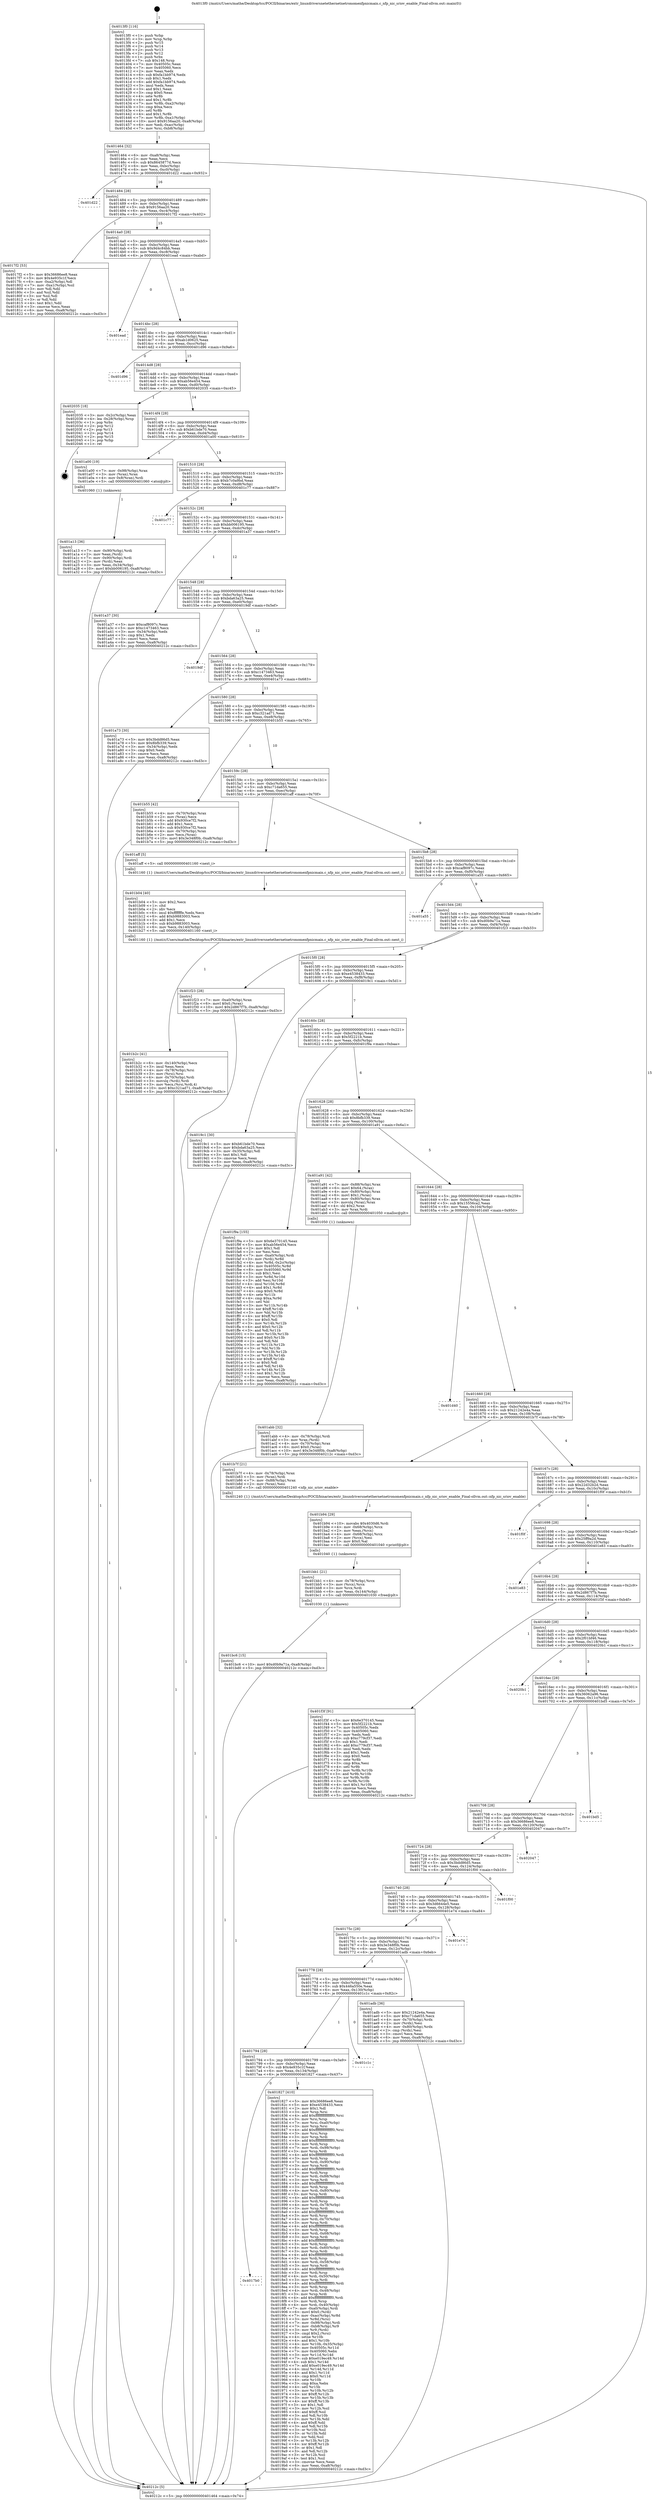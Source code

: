 digraph "0x4013f0" {
  label = "0x4013f0 (/mnt/c/Users/mathe/Desktop/tcc/POCII/binaries/extr_linuxdriversnetethernetnetronomenfpnicmain.c_nfp_nic_sriov_enable_Final-ollvm.out::main(0))"
  labelloc = "t"
  node[shape=record]

  Entry [label="",width=0.3,height=0.3,shape=circle,fillcolor=black,style=filled]
  "0x401464" [label="{
     0x401464 [32]\l
     | [instrs]\l
     &nbsp;&nbsp;0x401464 \<+6\>: mov -0xa8(%rbp),%eax\l
     &nbsp;&nbsp;0x40146a \<+2\>: mov %eax,%ecx\l
     &nbsp;&nbsp;0x40146c \<+6\>: sub $0x8645877d,%ecx\l
     &nbsp;&nbsp;0x401472 \<+6\>: mov %eax,-0xbc(%rbp)\l
     &nbsp;&nbsp;0x401478 \<+6\>: mov %ecx,-0xc0(%rbp)\l
     &nbsp;&nbsp;0x40147e \<+6\>: je 0000000000401d22 \<main+0x932\>\l
  }"]
  "0x401d22" [label="{
     0x401d22\l
  }", style=dashed]
  "0x401484" [label="{
     0x401484 [28]\l
     | [instrs]\l
     &nbsp;&nbsp;0x401484 \<+5\>: jmp 0000000000401489 \<main+0x99\>\l
     &nbsp;&nbsp;0x401489 \<+6\>: mov -0xbc(%rbp),%eax\l
     &nbsp;&nbsp;0x40148f \<+5\>: sub $0x9156aa20,%eax\l
     &nbsp;&nbsp;0x401494 \<+6\>: mov %eax,-0xc4(%rbp)\l
     &nbsp;&nbsp;0x40149a \<+6\>: je 00000000004017f2 \<main+0x402\>\l
  }"]
  Exit [label="",width=0.3,height=0.3,shape=circle,fillcolor=black,style=filled,peripheries=2]
  "0x4017f2" [label="{
     0x4017f2 [53]\l
     | [instrs]\l
     &nbsp;&nbsp;0x4017f2 \<+5\>: mov $0x36686ee8,%eax\l
     &nbsp;&nbsp;0x4017f7 \<+5\>: mov $0x4e935c1f,%ecx\l
     &nbsp;&nbsp;0x4017fc \<+6\>: mov -0xa2(%rbp),%dl\l
     &nbsp;&nbsp;0x401802 \<+7\>: mov -0xa1(%rbp),%sil\l
     &nbsp;&nbsp;0x401809 \<+3\>: mov %dl,%dil\l
     &nbsp;&nbsp;0x40180c \<+3\>: and %sil,%dil\l
     &nbsp;&nbsp;0x40180f \<+3\>: xor %sil,%dl\l
     &nbsp;&nbsp;0x401812 \<+3\>: or %dl,%dil\l
     &nbsp;&nbsp;0x401815 \<+4\>: test $0x1,%dil\l
     &nbsp;&nbsp;0x401819 \<+3\>: cmovne %ecx,%eax\l
     &nbsp;&nbsp;0x40181c \<+6\>: mov %eax,-0xa8(%rbp)\l
     &nbsp;&nbsp;0x401822 \<+5\>: jmp 000000000040212c \<main+0xd3c\>\l
  }"]
  "0x4014a0" [label="{
     0x4014a0 [28]\l
     | [instrs]\l
     &nbsp;&nbsp;0x4014a0 \<+5\>: jmp 00000000004014a5 \<main+0xb5\>\l
     &nbsp;&nbsp;0x4014a5 \<+6\>: mov -0xbc(%rbp),%eax\l
     &nbsp;&nbsp;0x4014ab \<+5\>: sub $0x9d4c84bb,%eax\l
     &nbsp;&nbsp;0x4014b0 \<+6\>: mov %eax,-0xc8(%rbp)\l
     &nbsp;&nbsp;0x4014b6 \<+6\>: je 0000000000401ead \<main+0xabd\>\l
  }"]
  "0x40212c" [label="{
     0x40212c [5]\l
     | [instrs]\l
     &nbsp;&nbsp;0x40212c \<+5\>: jmp 0000000000401464 \<main+0x74\>\l
  }"]
  "0x4013f0" [label="{
     0x4013f0 [116]\l
     | [instrs]\l
     &nbsp;&nbsp;0x4013f0 \<+1\>: push %rbp\l
     &nbsp;&nbsp;0x4013f1 \<+3\>: mov %rsp,%rbp\l
     &nbsp;&nbsp;0x4013f4 \<+2\>: push %r15\l
     &nbsp;&nbsp;0x4013f6 \<+2\>: push %r14\l
     &nbsp;&nbsp;0x4013f8 \<+2\>: push %r13\l
     &nbsp;&nbsp;0x4013fa \<+2\>: push %r12\l
     &nbsp;&nbsp;0x4013fc \<+1\>: push %rbx\l
     &nbsp;&nbsp;0x4013fd \<+7\>: sub $0x148,%rsp\l
     &nbsp;&nbsp;0x401404 \<+7\>: mov 0x40505c,%eax\l
     &nbsp;&nbsp;0x40140b \<+7\>: mov 0x405060,%ecx\l
     &nbsp;&nbsp;0x401412 \<+2\>: mov %eax,%edx\l
     &nbsp;&nbsp;0x401414 \<+6\>: sub $0xfa1bb974,%edx\l
     &nbsp;&nbsp;0x40141a \<+3\>: sub $0x1,%edx\l
     &nbsp;&nbsp;0x40141d \<+6\>: add $0xfa1bb974,%edx\l
     &nbsp;&nbsp;0x401423 \<+3\>: imul %edx,%eax\l
     &nbsp;&nbsp;0x401426 \<+3\>: and $0x1,%eax\l
     &nbsp;&nbsp;0x401429 \<+3\>: cmp $0x0,%eax\l
     &nbsp;&nbsp;0x40142c \<+4\>: sete %r8b\l
     &nbsp;&nbsp;0x401430 \<+4\>: and $0x1,%r8b\l
     &nbsp;&nbsp;0x401434 \<+7\>: mov %r8b,-0xa2(%rbp)\l
     &nbsp;&nbsp;0x40143b \<+3\>: cmp $0xa,%ecx\l
     &nbsp;&nbsp;0x40143e \<+4\>: setl %r8b\l
     &nbsp;&nbsp;0x401442 \<+4\>: and $0x1,%r8b\l
     &nbsp;&nbsp;0x401446 \<+7\>: mov %r8b,-0xa1(%rbp)\l
     &nbsp;&nbsp;0x40144d \<+10\>: movl $0x9156aa20,-0xa8(%rbp)\l
     &nbsp;&nbsp;0x401457 \<+6\>: mov %edi,-0xac(%rbp)\l
     &nbsp;&nbsp;0x40145d \<+7\>: mov %rsi,-0xb8(%rbp)\l
  }"]
  "0x401bc6" [label="{
     0x401bc6 [15]\l
     | [instrs]\l
     &nbsp;&nbsp;0x401bc6 \<+10\>: movl $0xd0b9a71a,-0xa8(%rbp)\l
     &nbsp;&nbsp;0x401bd0 \<+5\>: jmp 000000000040212c \<main+0xd3c\>\l
  }"]
  "0x401ead" [label="{
     0x401ead\l
  }", style=dashed]
  "0x4014bc" [label="{
     0x4014bc [28]\l
     | [instrs]\l
     &nbsp;&nbsp;0x4014bc \<+5\>: jmp 00000000004014c1 \<main+0xd1\>\l
     &nbsp;&nbsp;0x4014c1 \<+6\>: mov -0xbc(%rbp),%eax\l
     &nbsp;&nbsp;0x4014c7 \<+5\>: sub $0xab1d0625,%eax\l
     &nbsp;&nbsp;0x4014cc \<+6\>: mov %eax,-0xcc(%rbp)\l
     &nbsp;&nbsp;0x4014d2 \<+6\>: je 0000000000401d96 \<main+0x9a6\>\l
  }"]
  "0x401bb1" [label="{
     0x401bb1 [21]\l
     | [instrs]\l
     &nbsp;&nbsp;0x401bb1 \<+4\>: mov -0x78(%rbp),%rcx\l
     &nbsp;&nbsp;0x401bb5 \<+3\>: mov (%rcx),%rcx\l
     &nbsp;&nbsp;0x401bb8 \<+3\>: mov %rcx,%rdi\l
     &nbsp;&nbsp;0x401bbb \<+6\>: mov %eax,-0x144(%rbp)\l
     &nbsp;&nbsp;0x401bc1 \<+5\>: call 0000000000401030 \<free@plt\>\l
     | [calls]\l
     &nbsp;&nbsp;0x401030 \{1\} (unknown)\l
  }"]
  "0x401d96" [label="{
     0x401d96\l
  }", style=dashed]
  "0x4014d8" [label="{
     0x4014d8 [28]\l
     | [instrs]\l
     &nbsp;&nbsp;0x4014d8 \<+5\>: jmp 00000000004014dd \<main+0xed\>\l
     &nbsp;&nbsp;0x4014dd \<+6\>: mov -0xbc(%rbp),%eax\l
     &nbsp;&nbsp;0x4014e3 \<+5\>: sub $0xab56e454,%eax\l
     &nbsp;&nbsp;0x4014e8 \<+6\>: mov %eax,-0xd0(%rbp)\l
     &nbsp;&nbsp;0x4014ee \<+6\>: je 0000000000402035 \<main+0xc45\>\l
  }"]
  "0x401b94" [label="{
     0x401b94 [29]\l
     | [instrs]\l
     &nbsp;&nbsp;0x401b94 \<+10\>: movabs $0x4030d6,%rdi\l
     &nbsp;&nbsp;0x401b9e \<+4\>: mov -0x68(%rbp),%rcx\l
     &nbsp;&nbsp;0x401ba2 \<+2\>: mov %eax,(%rcx)\l
     &nbsp;&nbsp;0x401ba4 \<+4\>: mov -0x68(%rbp),%rcx\l
     &nbsp;&nbsp;0x401ba8 \<+2\>: mov (%rcx),%esi\l
     &nbsp;&nbsp;0x401baa \<+2\>: mov $0x0,%al\l
     &nbsp;&nbsp;0x401bac \<+5\>: call 0000000000401040 \<printf@plt\>\l
     | [calls]\l
     &nbsp;&nbsp;0x401040 \{1\} (unknown)\l
  }"]
  "0x402035" [label="{
     0x402035 [18]\l
     | [instrs]\l
     &nbsp;&nbsp;0x402035 \<+3\>: mov -0x2c(%rbp),%eax\l
     &nbsp;&nbsp;0x402038 \<+4\>: lea -0x28(%rbp),%rsp\l
     &nbsp;&nbsp;0x40203c \<+1\>: pop %rbx\l
     &nbsp;&nbsp;0x40203d \<+2\>: pop %r12\l
     &nbsp;&nbsp;0x40203f \<+2\>: pop %r13\l
     &nbsp;&nbsp;0x402041 \<+2\>: pop %r14\l
     &nbsp;&nbsp;0x402043 \<+2\>: pop %r15\l
     &nbsp;&nbsp;0x402045 \<+1\>: pop %rbp\l
     &nbsp;&nbsp;0x402046 \<+1\>: ret\l
  }"]
  "0x4014f4" [label="{
     0x4014f4 [28]\l
     | [instrs]\l
     &nbsp;&nbsp;0x4014f4 \<+5\>: jmp 00000000004014f9 \<main+0x109\>\l
     &nbsp;&nbsp;0x4014f9 \<+6\>: mov -0xbc(%rbp),%eax\l
     &nbsp;&nbsp;0x4014ff \<+5\>: sub $0xb61bde70,%eax\l
     &nbsp;&nbsp;0x401504 \<+6\>: mov %eax,-0xd4(%rbp)\l
     &nbsp;&nbsp;0x40150a \<+6\>: je 0000000000401a00 \<main+0x610\>\l
  }"]
  "0x401b2c" [label="{
     0x401b2c [41]\l
     | [instrs]\l
     &nbsp;&nbsp;0x401b2c \<+6\>: mov -0x140(%rbp),%ecx\l
     &nbsp;&nbsp;0x401b32 \<+3\>: imul %eax,%ecx\l
     &nbsp;&nbsp;0x401b35 \<+4\>: mov -0x78(%rbp),%rsi\l
     &nbsp;&nbsp;0x401b39 \<+3\>: mov (%rsi),%rsi\l
     &nbsp;&nbsp;0x401b3c \<+4\>: mov -0x70(%rbp),%rdi\l
     &nbsp;&nbsp;0x401b40 \<+3\>: movslq (%rdi),%rdi\l
     &nbsp;&nbsp;0x401b43 \<+3\>: mov %ecx,(%rsi,%rdi,4)\l
     &nbsp;&nbsp;0x401b46 \<+10\>: movl $0xc321ad71,-0xa8(%rbp)\l
     &nbsp;&nbsp;0x401b50 \<+5\>: jmp 000000000040212c \<main+0xd3c\>\l
  }"]
  "0x401a00" [label="{
     0x401a00 [19]\l
     | [instrs]\l
     &nbsp;&nbsp;0x401a00 \<+7\>: mov -0x98(%rbp),%rax\l
     &nbsp;&nbsp;0x401a07 \<+3\>: mov (%rax),%rax\l
     &nbsp;&nbsp;0x401a0a \<+4\>: mov 0x8(%rax),%rdi\l
     &nbsp;&nbsp;0x401a0e \<+5\>: call 0000000000401060 \<atoi@plt\>\l
     | [calls]\l
     &nbsp;&nbsp;0x401060 \{1\} (unknown)\l
  }"]
  "0x401510" [label="{
     0x401510 [28]\l
     | [instrs]\l
     &nbsp;&nbsp;0x401510 \<+5\>: jmp 0000000000401515 \<main+0x125\>\l
     &nbsp;&nbsp;0x401515 \<+6\>: mov -0xbc(%rbp),%eax\l
     &nbsp;&nbsp;0x40151b \<+5\>: sub $0xb7c0a9bd,%eax\l
     &nbsp;&nbsp;0x401520 \<+6\>: mov %eax,-0xd8(%rbp)\l
     &nbsp;&nbsp;0x401526 \<+6\>: je 0000000000401c77 \<main+0x887\>\l
  }"]
  "0x401b04" [label="{
     0x401b04 [40]\l
     | [instrs]\l
     &nbsp;&nbsp;0x401b04 \<+5\>: mov $0x2,%ecx\l
     &nbsp;&nbsp;0x401b09 \<+1\>: cltd\l
     &nbsp;&nbsp;0x401b0a \<+2\>: idiv %ecx\l
     &nbsp;&nbsp;0x401b0c \<+6\>: imul $0xfffffffe,%edx,%ecx\l
     &nbsp;&nbsp;0x401b12 \<+6\>: add $0xb9883003,%ecx\l
     &nbsp;&nbsp;0x401b18 \<+3\>: add $0x1,%ecx\l
     &nbsp;&nbsp;0x401b1b \<+6\>: sub $0xb9883003,%ecx\l
     &nbsp;&nbsp;0x401b21 \<+6\>: mov %ecx,-0x140(%rbp)\l
     &nbsp;&nbsp;0x401b27 \<+5\>: call 0000000000401160 \<next_i\>\l
     | [calls]\l
     &nbsp;&nbsp;0x401160 \{1\} (/mnt/c/Users/mathe/Desktop/tcc/POCII/binaries/extr_linuxdriversnetethernetnetronomenfpnicmain.c_nfp_nic_sriov_enable_Final-ollvm.out::next_i)\l
  }"]
  "0x401c77" [label="{
     0x401c77\l
  }", style=dashed]
  "0x40152c" [label="{
     0x40152c [28]\l
     | [instrs]\l
     &nbsp;&nbsp;0x40152c \<+5\>: jmp 0000000000401531 \<main+0x141\>\l
     &nbsp;&nbsp;0x401531 \<+6\>: mov -0xbc(%rbp),%eax\l
     &nbsp;&nbsp;0x401537 \<+5\>: sub $0xbb006195,%eax\l
     &nbsp;&nbsp;0x40153c \<+6\>: mov %eax,-0xdc(%rbp)\l
     &nbsp;&nbsp;0x401542 \<+6\>: je 0000000000401a37 \<main+0x647\>\l
  }"]
  "0x401abb" [label="{
     0x401abb [32]\l
     | [instrs]\l
     &nbsp;&nbsp;0x401abb \<+4\>: mov -0x78(%rbp),%rdi\l
     &nbsp;&nbsp;0x401abf \<+3\>: mov %rax,(%rdi)\l
     &nbsp;&nbsp;0x401ac2 \<+4\>: mov -0x70(%rbp),%rax\l
     &nbsp;&nbsp;0x401ac6 \<+6\>: movl $0x0,(%rax)\l
     &nbsp;&nbsp;0x401acc \<+10\>: movl $0x3e348f0b,-0xa8(%rbp)\l
     &nbsp;&nbsp;0x401ad6 \<+5\>: jmp 000000000040212c \<main+0xd3c\>\l
  }"]
  "0x401a37" [label="{
     0x401a37 [30]\l
     | [instrs]\l
     &nbsp;&nbsp;0x401a37 \<+5\>: mov $0xcaf8097c,%eax\l
     &nbsp;&nbsp;0x401a3c \<+5\>: mov $0xc1473463,%ecx\l
     &nbsp;&nbsp;0x401a41 \<+3\>: mov -0x34(%rbp),%edx\l
     &nbsp;&nbsp;0x401a44 \<+3\>: cmp $0x1,%edx\l
     &nbsp;&nbsp;0x401a47 \<+3\>: cmovl %ecx,%eax\l
     &nbsp;&nbsp;0x401a4a \<+6\>: mov %eax,-0xa8(%rbp)\l
     &nbsp;&nbsp;0x401a50 \<+5\>: jmp 000000000040212c \<main+0xd3c\>\l
  }"]
  "0x401548" [label="{
     0x401548 [28]\l
     | [instrs]\l
     &nbsp;&nbsp;0x401548 \<+5\>: jmp 000000000040154d \<main+0x15d\>\l
     &nbsp;&nbsp;0x40154d \<+6\>: mov -0xbc(%rbp),%eax\l
     &nbsp;&nbsp;0x401553 \<+5\>: sub $0xbda63a25,%eax\l
     &nbsp;&nbsp;0x401558 \<+6\>: mov %eax,-0xe0(%rbp)\l
     &nbsp;&nbsp;0x40155e \<+6\>: je 00000000004019df \<main+0x5ef\>\l
  }"]
  "0x401a13" [label="{
     0x401a13 [36]\l
     | [instrs]\l
     &nbsp;&nbsp;0x401a13 \<+7\>: mov -0x90(%rbp),%rdi\l
     &nbsp;&nbsp;0x401a1a \<+2\>: mov %eax,(%rdi)\l
     &nbsp;&nbsp;0x401a1c \<+7\>: mov -0x90(%rbp),%rdi\l
     &nbsp;&nbsp;0x401a23 \<+2\>: mov (%rdi),%eax\l
     &nbsp;&nbsp;0x401a25 \<+3\>: mov %eax,-0x34(%rbp)\l
     &nbsp;&nbsp;0x401a28 \<+10\>: movl $0xbb006195,-0xa8(%rbp)\l
     &nbsp;&nbsp;0x401a32 \<+5\>: jmp 000000000040212c \<main+0xd3c\>\l
  }"]
  "0x4019df" [label="{
     0x4019df\l
  }", style=dashed]
  "0x401564" [label="{
     0x401564 [28]\l
     | [instrs]\l
     &nbsp;&nbsp;0x401564 \<+5\>: jmp 0000000000401569 \<main+0x179\>\l
     &nbsp;&nbsp;0x401569 \<+6\>: mov -0xbc(%rbp),%eax\l
     &nbsp;&nbsp;0x40156f \<+5\>: sub $0xc1473463,%eax\l
     &nbsp;&nbsp;0x401574 \<+6\>: mov %eax,-0xe4(%rbp)\l
     &nbsp;&nbsp;0x40157a \<+6\>: je 0000000000401a73 \<main+0x683\>\l
  }"]
  "0x4017b0" [label="{
     0x4017b0\l
  }", style=dashed]
  "0x401a73" [label="{
     0x401a73 [30]\l
     | [instrs]\l
     &nbsp;&nbsp;0x401a73 \<+5\>: mov $0x3bdd86d5,%eax\l
     &nbsp;&nbsp;0x401a78 \<+5\>: mov $0x8bfb339,%ecx\l
     &nbsp;&nbsp;0x401a7d \<+3\>: mov -0x34(%rbp),%edx\l
     &nbsp;&nbsp;0x401a80 \<+3\>: cmp $0x0,%edx\l
     &nbsp;&nbsp;0x401a83 \<+3\>: cmove %ecx,%eax\l
     &nbsp;&nbsp;0x401a86 \<+6\>: mov %eax,-0xa8(%rbp)\l
     &nbsp;&nbsp;0x401a8c \<+5\>: jmp 000000000040212c \<main+0xd3c\>\l
  }"]
  "0x401580" [label="{
     0x401580 [28]\l
     | [instrs]\l
     &nbsp;&nbsp;0x401580 \<+5\>: jmp 0000000000401585 \<main+0x195\>\l
     &nbsp;&nbsp;0x401585 \<+6\>: mov -0xbc(%rbp),%eax\l
     &nbsp;&nbsp;0x40158b \<+5\>: sub $0xc321ad71,%eax\l
     &nbsp;&nbsp;0x401590 \<+6\>: mov %eax,-0xe8(%rbp)\l
     &nbsp;&nbsp;0x401596 \<+6\>: je 0000000000401b55 \<main+0x765\>\l
  }"]
  "0x401827" [label="{
     0x401827 [410]\l
     | [instrs]\l
     &nbsp;&nbsp;0x401827 \<+5\>: mov $0x36686ee8,%eax\l
     &nbsp;&nbsp;0x40182c \<+5\>: mov $0xe4538433,%ecx\l
     &nbsp;&nbsp;0x401831 \<+2\>: mov $0x1,%dl\l
     &nbsp;&nbsp;0x401833 \<+3\>: mov %rsp,%rsi\l
     &nbsp;&nbsp;0x401836 \<+4\>: add $0xfffffffffffffff0,%rsi\l
     &nbsp;&nbsp;0x40183a \<+3\>: mov %rsi,%rsp\l
     &nbsp;&nbsp;0x40183d \<+7\>: mov %rsi,-0xa0(%rbp)\l
     &nbsp;&nbsp;0x401844 \<+3\>: mov %rsp,%rsi\l
     &nbsp;&nbsp;0x401847 \<+4\>: add $0xfffffffffffffff0,%rsi\l
     &nbsp;&nbsp;0x40184b \<+3\>: mov %rsi,%rsp\l
     &nbsp;&nbsp;0x40184e \<+3\>: mov %rsp,%rdi\l
     &nbsp;&nbsp;0x401851 \<+4\>: add $0xfffffffffffffff0,%rdi\l
     &nbsp;&nbsp;0x401855 \<+3\>: mov %rdi,%rsp\l
     &nbsp;&nbsp;0x401858 \<+7\>: mov %rdi,-0x98(%rbp)\l
     &nbsp;&nbsp;0x40185f \<+3\>: mov %rsp,%rdi\l
     &nbsp;&nbsp;0x401862 \<+4\>: add $0xfffffffffffffff0,%rdi\l
     &nbsp;&nbsp;0x401866 \<+3\>: mov %rdi,%rsp\l
     &nbsp;&nbsp;0x401869 \<+7\>: mov %rdi,-0x90(%rbp)\l
     &nbsp;&nbsp;0x401870 \<+3\>: mov %rsp,%rdi\l
     &nbsp;&nbsp;0x401873 \<+4\>: add $0xfffffffffffffff0,%rdi\l
     &nbsp;&nbsp;0x401877 \<+3\>: mov %rdi,%rsp\l
     &nbsp;&nbsp;0x40187a \<+7\>: mov %rdi,-0x88(%rbp)\l
     &nbsp;&nbsp;0x401881 \<+3\>: mov %rsp,%rdi\l
     &nbsp;&nbsp;0x401884 \<+4\>: add $0xfffffffffffffff0,%rdi\l
     &nbsp;&nbsp;0x401888 \<+3\>: mov %rdi,%rsp\l
     &nbsp;&nbsp;0x40188b \<+4\>: mov %rdi,-0x80(%rbp)\l
     &nbsp;&nbsp;0x40188f \<+3\>: mov %rsp,%rdi\l
     &nbsp;&nbsp;0x401892 \<+4\>: add $0xfffffffffffffff0,%rdi\l
     &nbsp;&nbsp;0x401896 \<+3\>: mov %rdi,%rsp\l
     &nbsp;&nbsp;0x401899 \<+4\>: mov %rdi,-0x78(%rbp)\l
     &nbsp;&nbsp;0x40189d \<+3\>: mov %rsp,%rdi\l
     &nbsp;&nbsp;0x4018a0 \<+4\>: add $0xfffffffffffffff0,%rdi\l
     &nbsp;&nbsp;0x4018a4 \<+3\>: mov %rdi,%rsp\l
     &nbsp;&nbsp;0x4018a7 \<+4\>: mov %rdi,-0x70(%rbp)\l
     &nbsp;&nbsp;0x4018ab \<+3\>: mov %rsp,%rdi\l
     &nbsp;&nbsp;0x4018ae \<+4\>: add $0xfffffffffffffff0,%rdi\l
     &nbsp;&nbsp;0x4018b2 \<+3\>: mov %rdi,%rsp\l
     &nbsp;&nbsp;0x4018b5 \<+4\>: mov %rdi,-0x68(%rbp)\l
     &nbsp;&nbsp;0x4018b9 \<+3\>: mov %rsp,%rdi\l
     &nbsp;&nbsp;0x4018bc \<+4\>: add $0xfffffffffffffff0,%rdi\l
     &nbsp;&nbsp;0x4018c0 \<+3\>: mov %rdi,%rsp\l
     &nbsp;&nbsp;0x4018c3 \<+4\>: mov %rdi,-0x60(%rbp)\l
     &nbsp;&nbsp;0x4018c7 \<+3\>: mov %rsp,%rdi\l
     &nbsp;&nbsp;0x4018ca \<+4\>: add $0xfffffffffffffff0,%rdi\l
     &nbsp;&nbsp;0x4018ce \<+3\>: mov %rdi,%rsp\l
     &nbsp;&nbsp;0x4018d1 \<+4\>: mov %rdi,-0x58(%rbp)\l
     &nbsp;&nbsp;0x4018d5 \<+3\>: mov %rsp,%rdi\l
     &nbsp;&nbsp;0x4018d8 \<+4\>: add $0xfffffffffffffff0,%rdi\l
     &nbsp;&nbsp;0x4018dc \<+3\>: mov %rdi,%rsp\l
     &nbsp;&nbsp;0x4018df \<+4\>: mov %rdi,-0x50(%rbp)\l
     &nbsp;&nbsp;0x4018e3 \<+3\>: mov %rsp,%rdi\l
     &nbsp;&nbsp;0x4018e6 \<+4\>: add $0xfffffffffffffff0,%rdi\l
     &nbsp;&nbsp;0x4018ea \<+3\>: mov %rdi,%rsp\l
     &nbsp;&nbsp;0x4018ed \<+4\>: mov %rdi,-0x48(%rbp)\l
     &nbsp;&nbsp;0x4018f1 \<+3\>: mov %rsp,%rdi\l
     &nbsp;&nbsp;0x4018f4 \<+4\>: add $0xfffffffffffffff0,%rdi\l
     &nbsp;&nbsp;0x4018f8 \<+3\>: mov %rdi,%rsp\l
     &nbsp;&nbsp;0x4018fb \<+4\>: mov %rdi,-0x40(%rbp)\l
     &nbsp;&nbsp;0x4018ff \<+7\>: mov -0xa0(%rbp),%rdi\l
     &nbsp;&nbsp;0x401906 \<+6\>: movl $0x0,(%rdi)\l
     &nbsp;&nbsp;0x40190c \<+7\>: mov -0xac(%rbp),%r8d\l
     &nbsp;&nbsp;0x401913 \<+3\>: mov %r8d,(%rsi)\l
     &nbsp;&nbsp;0x401916 \<+7\>: mov -0x98(%rbp),%rdi\l
     &nbsp;&nbsp;0x40191d \<+7\>: mov -0xb8(%rbp),%r9\l
     &nbsp;&nbsp;0x401924 \<+3\>: mov %r9,(%rdi)\l
     &nbsp;&nbsp;0x401927 \<+3\>: cmpl $0x2,(%rsi)\l
     &nbsp;&nbsp;0x40192a \<+4\>: setne %r10b\l
     &nbsp;&nbsp;0x40192e \<+4\>: and $0x1,%r10b\l
     &nbsp;&nbsp;0x401932 \<+4\>: mov %r10b,-0x35(%rbp)\l
     &nbsp;&nbsp;0x401936 \<+8\>: mov 0x40505c,%r11d\l
     &nbsp;&nbsp;0x40193e \<+7\>: mov 0x405060,%ebx\l
     &nbsp;&nbsp;0x401945 \<+3\>: mov %r11d,%r14d\l
     &nbsp;&nbsp;0x401948 \<+7\>: sub $0xe019ec49,%r14d\l
     &nbsp;&nbsp;0x40194f \<+4\>: sub $0x1,%r14d\l
     &nbsp;&nbsp;0x401953 \<+7\>: add $0xe019ec49,%r14d\l
     &nbsp;&nbsp;0x40195a \<+4\>: imul %r14d,%r11d\l
     &nbsp;&nbsp;0x40195e \<+4\>: and $0x1,%r11d\l
     &nbsp;&nbsp;0x401962 \<+4\>: cmp $0x0,%r11d\l
     &nbsp;&nbsp;0x401966 \<+4\>: sete %r10b\l
     &nbsp;&nbsp;0x40196a \<+3\>: cmp $0xa,%ebx\l
     &nbsp;&nbsp;0x40196d \<+4\>: setl %r15b\l
     &nbsp;&nbsp;0x401971 \<+3\>: mov %r10b,%r12b\l
     &nbsp;&nbsp;0x401974 \<+4\>: xor $0xff,%r12b\l
     &nbsp;&nbsp;0x401978 \<+3\>: mov %r15b,%r13b\l
     &nbsp;&nbsp;0x40197b \<+4\>: xor $0xff,%r13b\l
     &nbsp;&nbsp;0x40197f \<+3\>: xor $0x1,%dl\l
     &nbsp;&nbsp;0x401982 \<+3\>: mov %r12b,%sil\l
     &nbsp;&nbsp;0x401985 \<+4\>: and $0xff,%sil\l
     &nbsp;&nbsp;0x401989 \<+3\>: and %dl,%r10b\l
     &nbsp;&nbsp;0x40198c \<+3\>: mov %r13b,%dil\l
     &nbsp;&nbsp;0x40198f \<+4\>: and $0xff,%dil\l
     &nbsp;&nbsp;0x401993 \<+3\>: and %dl,%r15b\l
     &nbsp;&nbsp;0x401996 \<+3\>: or %r10b,%sil\l
     &nbsp;&nbsp;0x401999 \<+3\>: or %r15b,%dil\l
     &nbsp;&nbsp;0x40199c \<+3\>: xor %dil,%sil\l
     &nbsp;&nbsp;0x40199f \<+3\>: or %r13b,%r12b\l
     &nbsp;&nbsp;0x4019a2 \<+4\>: xor $0xff,%r12b\l
     &nbsp;&nbsp;0x4019a6 \<+3\>: or $0x1,%dl\l
     &nbsp;&nbsp;0x4019a9 \<+3\>: and %dl,%r12b\l
     &nbsp;&nbsp;0x4019ac \<+3\>: or %r12b,%sil\l
     &nbsp;&nbsp;0x4019af \<+4\>: test $0x1,%sil\l
     &nbsp;&nbsp;0x4019b3 \<+3\>: cmovne %ecx,%eax\l
     &nbsp;&nbsp;0x4019b6 \<+6\>: mov %eax,-0xa8(%rbp)\l
     &nbsp;&nbsp;0x4019bc \<+5\>: jmp 000000000040212c \<main+0xd3c\>\l
  }"]
  "0x401b55" [label="{
     0x401b55 [42]\l
     | [instrs]\l
     &nbsp;&nbsp;0x401b55 \<+4\>: mov -0x70(%rbp),%rax\l
     &nbsp;&nbsp;0x401b59 \<+2\>: mov (%rax),%ecx\l
     &nbsp;&nbsp;0x401b5b \<+6\>: add $0x930ce7f2,%ecx\l
     &nbsp;&nbsp;0x401b61 \<+3\>: add $0x1,%ecx\l
     &nbsp;&nbsp;0x401b64 \<+6\>: sub $0x930ce7f2,%ecx\l
     &nbsp;&nbsp;0x401b6a \<+4\>: mov -0x70(%rbp),%rax\l
     &nbsp;&nbsp;0x401b6e \<+2\>: mov %ecx,(%rax)\l
     &nbsp;&nbsp;0x401b70 \<+10\>: movl $0x3e348f0b,-0xa8(%rbp)\l
     &nbsp;&nbsp;0x401b7a \<+5\>: jmp 000000000040212c \<main+0xd3c\>\l
  }"]
  "0x40159c" [label="{
     0x40159c [28]\l
     | [instrs]\l
     &nbsp;&nbsp;0x40159c \<+5\>: jmp 00000000004015a1 \<main+0x1b1\>\l
     &nbsp;&nbsp;0x4015a1 \<+6\>: mov -0xbc(%rbp),%eax\l
     &nbsp;&nbsp;0x4015a7 \<+5\>: sub $0xc71da655,%eax\l
     &nbsp;&nbsp;0x4015ac \<+6\>: mov %eax,-0xec(%rbp)\l
     &nbsp;&nbsp;0x4015b2 \<+6\>: je 0000000000401aff \<main+0x70f\>\l
  }"]
  "0x401794" [label="{
     0x401794 [28]\l
     | [instrs]\l
     &nbsp;&nbsp;0x401794 \<+5\>: jmp 0000000000401799 \<main+0x3a9\>\l
     &nbsp;&nbsp;0x401799 \<+6\>: mov -0xbc(%rbp),%eax\l
     &nbsp;&nbsp;0x40179f \<+5\>: sub $0x4e935c1f,%eax\l
     &nbsp;&nbsp;0x4017a4 \<+6\>: mov %eax,-0x134(%rbp)\l
     &nbsp;&nbsp;0x4017aa \<+6\>: je 0000000000401827 \<main+0x437\>\l
  }"]
  "0x401aff" [label="{
     0x401aff [5]\l
     | [instrs]\l
     &nbsp;&nbsp;0x401aff \<+5\>: call 0000000000401160 \<next_i\>\l
     | [calls]\l
     &nbsp;&nbsp;0x401160 \{1\} (/mnt/c/Users/mathe/Desktop/tcc/POCII/binaries/extr_linuxdriversnetethernetnetronomenfpnicmain.c_nfp_nic_sriov_enable_Final-ollvm.out::next_i)\l
  }"]
  "0x4015b8" [label="{
     0x4015b8 [28]\l
     | [instrs]\l
     &nbsp;&nbsp;0x4015b8 \<+5\>: jmp 00000000004015bd \<main+0x1cd\>\l
     &nbsp;&nbsp;0x4015bd \<+6\>: mov -0xbc(%rbp),%eax\l
     &nbsp;&nbsp;0x4015c3 \<+5\>: sub $0xcaf8097c,%eax\l
     &nbsp;&nbsp;0x4015c8 \<+6\>: mov %eax,-0xf0(%rbp)\l
     &nbsp;&nbsp;0x4015ce \<+6\>: je 0000000000401a55 \<main+0x665\>\l
  }"]
  "0x401c1c" [label="{
     0x401c1c\l
  }", style=dashed]
  "0x401a55" [label="{
     0x401a55\l
  }", style=dashed]
  "0x4015d4" [label="{
     0x4015d4 [28]\l
     | [instrs]\l
     &nbsp;&nbsp;0x4015d4 \<+5\>: jmp 00000000004015d9 \<main+0x1e9\>\l
     &nbsp;&nbsp;0x4015d9 \<+6\>: mov -0xbc(%rbp),%eax\l
     &nbsp;&nbsp;0x4015df \<+5\>: sub $0xd0b9a71a,%eax\l
     &nbsp;&nbsp;0x4015e4 \<+6\>: mov %eax,-0xf4(%rbp)\l
     &nbsp;&nbsp;0x4015ea \<+6\>: je 0000000000401f23 \<main+0xb33\>\l
  }"]
  "0x401778" [label="{
     0x401778 [28]\l
     | [instrs]\l
     &nbsp;&nbsp;0x401778 \<+5\>: jmp 000000000040177d \<main+0x38d\>\l
     &nbsp;&nbsp;0x40177d \<+6\>: mov -0xbc(%rbp),%eax\l
     &nbsp;&nbsp;0x401783 \<+5\>: sub $0x446a550e,%eax\l
     &nbsp;&nbsp;0x401788 \<+6\>: mov %eax,-0x130(%rbp)\l
     &nbsp;&nbsp;0x40178e \<+6\>: je 0000000000401c1c \<main+0x82c\>\l
  }"]
  "0x401f23" [label="{
     0x401f23 [28]\l
     | [instrs]\l
     &nbsp;&nbsp;0x401f23 \<+7\>: mov -0xa0(%rbp),%rax\l
     &nbsp;&nbsp;0x401f2a \<+6\>: movl $0x0,(%rax)\l
     &nbsp;&nbsp;0x401f30 \<+10\>: movl $0x2d867f7b,-0xa8(%rbp)\l
     &nbsp;&nbsp;0x401f3a \<+5\>: jmp 000000000040212c \<main+0xd3c\>\l
  }"]
  "0x4015f0" [label="{
     0x4015f0 [28]\l
     | [instrs]\l
     &nbsp;&nbsp;0x4015f0 \<+5\>: jmp 00000000004015f5 \<main+0x205\>\l
     &nbsp;&nbsp;0x4015f5 \<+6\>: mov -0xbc(%rbp),%eax\l
     &nbsp;&nbsp;0x4015fb \<+5\>: sub $0xe4538433,%eax\l
     &nbsp;&nbsp;0x401600 \<+6\>: mov %eax,-0xf8(%rbp)\l
     &nbsp;&nbsp;0x401606 \<+6\>: je 00000000004019c1 \<main+0x5d1\>\l
  }"]
  "0x401adb" [label="{
     0x401adb [36]\l
     | [instrs]\l
     &nbsp;&nbsp;0x401adb \<+5\>: mov $0x21242e4a,%eax\l
     &nbsp;&nbsp;0x401ae0 \<+5\>: mov $0xc71da655,%ecx\l
     &nbsp;&nbsp;0x401ae5 \<+4\>: mov -0x70(%rbp),%rdx\l
     &nbsp;&nbsp;0x401ae9 \<+2\>: mov (%rdx),%esi\l
     &nbsp;&nbsp;0x401aeb \<+4\>: mov -0x80(%rbp),%rdx\l
     &nbsp;&nbsp;0x401aef \<+2\>: cmp (%rdx),%esi\l
     &nbsp;&nbsp;0x401af1 \<+3\>: cmovl %ecx,%eax\l
     &nbsp;&nbsp;0x401af4 \<+6\>: mov %eax,-0xa8(%rbp)\l
     &nbsp;&nbsp;0x401afa \<+5\>: jmp 000000000040212c \<main+0xd3c\>\l
  }"]
  "0x4019c1" [label="{
     0x4019c1 [30]\l
     | [instrs]\l
     &nbsp;&nbsp;0x4019c1 \<+5\>: mov $0xb61bde70,%eax\l
     &nbsp;&nbsp;0x4019c6 \<+5\>: mov $0xbda63a25,%ecx\l
     &nbsp;&nbsp;0x4019cb \<+3\>: mov -0x35(%rbp),%dl\l
     &nbsp;&nbsp;0x4019ce \<+3\>: test $0x1,%dl\l
     &nbsp;&nbsp;0x4019d1 \<+3\>: cmovne %ecx,%eax\l
     &nbsp;&nbsp;0x4019d4 \<+6\>: mov %eax,-0xa8(%rbp)\l
     &nbsp;&nbsp;0x4019da \<+5\>: jmp 000000000040212c \<main+0xd3c\>\l
  }"]
  "0x40160c" [label="{
     0x40160c [28]\l
     | [instrs]\l
     &nbsp;&nbsp;0x40160c \<+5\>: jmp 0000000000401611 \<main+0x221\>\l
     &nbsp;&nbsp;0x401611 \<+6\>: mov -0xbc(%rbp),%eax\l
     &nbsp;&nbsp;0x401617 \<+5\>: sub $0x5f2221b,%eax\l
     &nbsp;&nbsp;0x40161c \<+6\>: mov %eax,-0xfc(%rbp)\l
     &nbsp;&nbsp;0x401622 \<+6\>: je 0000000000401f9a \<main+0xbaa\>\l
  }"]
  "0x40175c" [label="{
     0x40175c [28]\l
     | [instrs]\l
     &nbsp;&nbsp;0x40175c \<+5\>: jmp 0000000000401761 \<main+0x371\>\l
     &nbsp;&nbsp;0x401761 \<+6\>: mov -0xbc(%rbp),%eax\l
     &nbsp;&nbsp;0x401767 \<+5\>: sub $0x3e348f0b,%eax\l
     &nbsp;&nbsp;0x40176c \<+6\>: mov %eax,-0x12c(%rbp)\l
     &nbsp;&nbsp;0x401772 \<+6\>: je 0000000000401adb \<main+0x6eb\>\l
  }"]
  "0x401f9a" [label="{
     0x401f9a [155]\l
     | [instrs]\l
     &nbsp;&nbsp;0x401f9a \<+5\>: mov $0x6e370145,%eax\l
     &nbsp;&nbsp;0x401f9f \<+5\>: mov $0xab56e454,%ecx\l
     &nbsp;&nbsp;0x401fa4 \<+2\>: mov $0x1,%dl\l
     &nbsp;&nbsp;0x401fa6 \<+2\>: xor %esi,%esi\l
     &nbsp;&nbsp;0x401fa8 \<+7\>: mov -0xa0(%rbp),%rdi\l
     &nbsp;&nbsp;0x401faf \<+3\>: mov (%rdi),%r8d\l
     &nbsp;&nbsp;0x401fb2 \<+4\>: mov %r8d,-0x2c(%rbp)\l
     &nbsp;&nbsp;0x401fb6 \<+8\>: mov 0x40505c,%r8d\l
     &nbsp;&nbsp;0x401fbe \<+8\>: mov 0x405060,%r9d\l
     &nbsp;&nbsp;0x401fc6 \<+3\>: sub $0x1,%esi\l
     &nbsp;&nbsp;0x401fc9 \<+3\>: mov %r8d,%r10d\l
     &nbsp;&nbsp;0x401fcc \<+3\>: add %esi,%r10d\l
     &nbsp;&nbsp;0x401fcf \<+4\>: imul %r10d,%r8d\l
     &nbsp;&nbsp;0x401fd3 \<+4\>: and $0x1,%r8d\l
     &nbsp;&nbsp;0x401fd7 \<+4\>: cmp $0x0,%r8d\l
     &nbsp;&nbsp;0x401fdb \<+4\>: sete %r11b\l
     &nbsp;&nbsp;0x401fdf \<+4\>: cmp $0xa,%r9d\l
     &nbsp;&nbsp;0x401fe3 \<+3\>: setl %bl\l
     &nbsp;&nbsp;0x401fe6 \<+3\>: mov %r11b,%r14b\l
     &nbsp;&nbsp;0x401fe9 \<+4\>: xor $0xff,%r14b\l
     &nbsp;&nbsp;0x401fed \<+3\>: mov %bl,%r15b\l
     &nbsp;&nbsp;0x401ff0 \<+4\>: xor $0xff,%r15b\l
     &nbsp;&nbsp;0x401ff4 \<+3\>: xor $0x0,%dl\l
     &nbsp;&nbsp;0x401ff7 \<+3\>: mov %r14b,%r12b\l
     &nbsp;&nbsp;0x401ffa \<+4\>: and $0x0,%r12b\l
     &nbsp;&nbsp;0x401ffe \<+3\>: and %dl,%r11b\l
     &nbsp;&nbsp;0x402001 \<+3\>: mov %r15b,%r13b\l
     &nbsp;&nbsp;0x402004 \<+4\>: and $0x0,%r13b\l
     &nbsp;&nbsp;0x402008 \<+2\>: and %dl,%bl\l
     &nbsp;&nbsp;0x40200a \<+3\>: or %r11b,%r12b\l
     &nbsp;&nbsp;0x40200d \<+3\>: or %bl,%r13b\l
     &nbsp;&nbsp;0x402010 \<+3\>: xor %r13b,%r12b\l
     &nbsp;&nbsp;0x402013 \<+3\>: or %r15b,%r14b\l
     &nbsp;&nbsp;0x402016 \<+4\>: xor $0xff,%r14b\l
     &nbsp;&nbsp;0x40201a \<+3\>: or $0x0,%dl\l
     &nbsp;&nbsp;0x40201d \<+3\>: and %dl,%r14b\l
     &nbsp;&nbsp;0x402020 \<+3\>: or %r14b,%r12b\l
     &nbsp;&nbsp;0x402023 \<+4\>: test $0x1,%r12b\l
     &nbsp;&nbsp;0x402027 \<+3\>: cmovne %ecx,%eax\l
     &nbsp;&nbsp;0x40202a \<+6\>: mov %eax,-0xa8(%rbp)\l
     &nbsp;&nbsp;0x402030 \<+5\>: jmp 000000000040212c \<main+0xd3c\>\l
  }"]
  "0x401628" [label="{
     0x401628 [28]\l
     | [instrs]\l
     &nbsp;&nbsp;0x401628 \<+5\>: jmp 000000000040162d \<main+0x23d\>\l
     &nbsp;&nbsp;0x40162d \<+6\>: mov -0xbc(%rbp),%eax\l
     &nbsp;&nbsp;0x401633 \<+5\>: sub $0x8bfb339,%eax\l
     &nbsp;&nbsp;0x401638 \<+6\>: mov %eax,-0x100(%rbp)\l
     &nbsp;&nbsp;0x40163e \<+6\>: je 0000000000401a91 \<main+0x6a1\>\l
  }"]
  "0x401e74" [label="{
     0x401e74\l
  }", style=dashed]
  "0x401a91" [label="{
     0x401a91 [42]\l
     | [instrs]\l
     &nbsp;&nbsp;0x401a91 \<+7\>: mov -0x88(%rbp),%rax\l
     &nbsp;&nbsp;0x401a98 \<+6\>: movl $0x64,(%rax)\l
     &nbsp;&nbsp;0x401a9e \<+4\>: mov -0x80(%rbp),%rax\l
     &nbsp;&nbsp;0x401aa2 \<+6\>: movl $0x1,(%rax)\l
     &nbsp;&nbsp;0x401aa8 \<+4\>: mov -0x80(%rbp),%rax\l
     &nbsp;&nbsp;0x401aac \<+3\>: movslq (%rax),%rax\l
     &nbsp;&nbsp;0x401aaf \<+4\>: shl $0x2,%rax\l
     &nbsp;&nbsp;0x401ab3 \<+3\>: mov %rax,%rdi\l
     &nbsp;&nbsp;0x401ab6 \<+5\>: call 0000000000401050 \<malloc@plt\>\l
     | [calls]\l
     &nbsp;&nbsp;0x401050 \{1\} (unknown)\l
  }"]
  "0x401644" [label="{
     0x401644 [28]\l
     | [instrs]\l
     &nbsp;&nbsp;0x401644 \<+5\>: jmp 0000000000401649 \<main+0x259\>\l
     &nbsp;&nbsp;0x401649 \<+6\>: mov -0xbc(%rbp),%eax\l
     &nbsp;&nbsp;0x40164f \<+5\>: sub $0x15556ca2,%eax\l
     &nbsp;&nbsp;0x401654 \<+6\>: mov %eax,-0x104(%rbp)\l
     &nbsp;&nbsp;0x40165a \<+6\>: je 0000000000401d40 \<main+0x950\>\l
  }"]
  "0x401740" [label="{
     0x401740 [28]\l
     | [instrs]\l
     &nbsp;&nbsp;0x401740 \<+5\>: jmp 0000000000401745 \<main+0x355\>\l
     &nbsp;&nbsp;0x401745 \<+6\>: mov -0xbc(%rbp),%eax\l
     &nbsp;&nbsp;0x40174b \<+5\>: sub $0x3d6644e5,%eax\l
     &nbsp;&nbsp;0x401750 \<+6\>: mov %eax,-0x128(%rbp)\l
     &nbsp;&nbsp;0x401756 \<+6\>: je 0000000000401e74 \<main+0xa84\>\l
  }"]
  "0x401d40" [label="{
     0x401d40\l
  }", style=dashed]
  "0x401660" [label="{
     0x401660 [28]\l
     | [instrs]\l
     &nbsp;&nbsp;0x401660 \<+5\>: jmp 0000000000401665 \<main+0x275\>\l
     &nbsp;&nbsp;0x401665 \<+6\>: mov -0xbc(%rbp),%eax\l
     &nbsp;&nbsp;0x40166b \<+5\>: sub $0x21242e4a,%eax\l
     &nbsp;&nbsp;0x401670 \<+6\>: mov %eax,-0x108(%rbp)\l
     &nbsp;&nbsp;0x401676 \<+6\>: je 0000000000401b7f \<main+0x78f\>\l
  }"]
  "0x401f00" [label="{
     0x401f00\l
  }", style=dashed]
  "0x401b7f" [label="{
     0x401b7f [21]\l
     | [instrs]\l
     &nbsp;&nbsp;0x401b7f \<+4\>: mov -0x78(%rbp),%rax\l
     &nbsp;&nbsp;0x401b83 \<+3\>: mov (%rax),%rdi\l
     &nbsp;&nbsp;0x401b86 \<+7\>: mov -0x88(%rbp),%rax\l
     &nbsp;&nbsp;0x401b8d \<+2\>: mov (%rax),%esi\l
     &nbsp;&nbsp;0x401b8f \<+5\>: call 0000000000401240 \<nfp_nic_sriov_enable\>\l
     | [calls]\l
     &nbsp;&nbsp;0x401240 \{1\} (/mnt/c/Users/mathe/Desktop/tcc/POCII/binaries/extr_linuxdriversnetethernetnetronomenfpnicmain.c_nfp_nic_sriov_enable_Final-ollvm.out::nfp_nic_sriov_enable)\l
  }"]
  "0x40167c" [label="{
     0x40167c [28]\l
     | [instrs]\l
     &nbsp;&nbsp;0x40167c \<+5\>: jmp 0000000000401681 \<main+0x291\>\l
     &nbsp;&nbsp;0x401681 \<+6\>: mov -0xbc(%rbp),%eax\l
     &nbsp;&nbsp;0x401687 \<+5\>: sub $0x22d32b2d,%eax\l
     &nbsp;&nbsp;0x40168c \<+6\>: mov %eax,-0x10c(%rbp)\l
     &nbsp;&nbsp;0x401692 \<+6\>: je 0000000000401f0f \<main+0xb1f\>\l
  }"]
  "0x401724" [label="{
     0x401724 [28]\l
     | [instrs]\l
     &nbsp;&nbsp;0x401724 \<+5\>: jmp 0000000000401729 \<main+0x339\>\l
     &nbsp;&nbsp;0x401729 \<+6\>: mov -0xbc(%rbp),%eax\l
     &nbsp;&nbsp;0x40172f \<+5\>: sub $0x3bdd86d5,%eax\l
     &nbsp;&nbsp;0x401734 \<+6\>: mov %eax,-0x124(%rbp)\l
     &nbsp;&nbsp;0x40173a \<+6\>: je 0000000000401f00 \<main+0xb10\>\l
  }"]
  "0x401f0f" [label="{
     0x401f0f\l
  }", style=dashed]
  "0x401698" [label="{
     0x401698 [28]\l
     | [instrs]\l
     &nbsp;&nbsp;0x401698 \<+5\>: jmp 000000000040169d \<main+0x2ad\>\l
     &nbsp;&nbsp;0x40169d \<+6\>: mov -0xbc(%rbp),%eax\l
     &nbsp;&nbsp;0x4016a3 \<+5\>: sub $0x25ff9a2d,%eax\l
     &nbsp;&nbsp;0x4016a8 \<+6\>: mov %eax,-0x110(%rbp)\l
     &nbsp;&nbsp;0x4016ae \<+6\>: je 0000000000401e83 \<main+0xa93\>\l
  }"]
  "0x402047" [label="{
     0x402047\l
  }", style=dashed]
  "0x401e83" [label="{
     0x401e83\l
  }", style=dashed]
  "0x4016b4" [label="{
     0x4016b4 [28]\l
     | [instrs]\l
     &nbsp;&nbsp;0x4016b4 \<+5\>: jmp 00000000004016b9 \<main+0x2c9\>\l
     &nbsp;&nbsp;0x4016b9 \<+6\>: mov -0xbc(%rbp),%eax\l
     &nbsp;&nbsp;0x4016bf \<+5\>: sub $0x2d867f7b,%eax\l
     &nbsp;&nbsp;0x4016c4 \<+6\>: mov %eax,-0x114(%rbp)\l
     &nbsp;&nbsp;0x4016ca \<+6\>: je 0000000000401f3f \<main+0xb4f\>\l
  }"]
  "0x401708" [label="{
     0x401708 [28]\l
     | [instrs]\l
     &nbsp;&nbsp;0x401708 \<+5\>: jmp 000000000040170d \<main+0x31d\>\l
     &nbsp;&nbsp;0x40170d \<+6\>: mov -0xbc(%rbp),%eax\l
     &nbsp;&nbsp;0x401713 \<+5\>: sub $0x36686ee8,%eax\l
     &nbsp;&nbsp;0x401718 \<+6\>: mov %eax,-0x120(%rbp)\l
     &nbsp;&nbsp;0x40171e \<+6\>: je 0000000000402047 \<main+0xc57\>\l
  }"]
  "0x401f3f" [label="{
     0x401f3f [91]\l
     | [instrs]\l
     &nbsp;&nbsp;0x401f3f \<+5\>: mov $0x6e370145,%eax\l
     &nbsp;&nbsp;0x401f44 \<+5\>: mov $0x5f2221b,%ecx\l
     &nbsp;&nbsp;0x401f49 \<+7\>: mov 0x40505c,%edx\l
     &nbsp;&nbsp;0x401f50 \<+7\>: mov 0x405060,%esi\l
     &nbsp;&nbsp;0x401f57 \<+2\>: mov %edx,%edi\l
     &nbsp;&nbsp;0x401f59 \<+6\>: sub $0xc779cf37,%edi\l
     &nbsp;&nbsp;0x401f5f \<+3\>: sub $0x1,%edi\l
     &nbsp;&nbsp;0x401f62 \<+6\>: add $0xc779cf37,%edi\l
     &nbsp;&nbsp;0x401f68 \<+3\>: imul %edi,%edx\l
     &nbsp;&nbsp;0x401f6b \<+3\>: and $0x1,%edx\l
     &nbsp;&nbsp;0x401f6e \<+3\>: cmp $0x0,%edx\l
     &nbsp;&nbsp;0x401f71 \<+4\>: sete %r8b\l
     &nbsp;&nbsp;0x401f75 \<+3\>: cmp $0xa,%esi\l
     &nbsp;&nbsp;0x401f78 \<+4\>: setl %r9b\l
     &nbsp;&nbsp;0x401f7c \<+3\>: mov %r8b,%r10b\l
     &nbsp;&nbsp;0x401f7f \<+3\>: and %r9b,%r10b\l
     &nbsp;&nbsp;0x401f82 \<+3\>: xor %r9b,%r8b\l
     &nbsp;&nbsp;0x401f85 \<+3\>: or %r8b,%r10b\l
     &nbsp;&nbsp;0x401f88 \<+4\>: test $0x1,%r10b\l
     &nbsp;&nbsp;0x401f8c \<+3\>: cmovne %ecx,%eax\l
     &nbsp;&nbsp;0x401f8f \<+6\>: mov %eax,-0xa8(%rbp)\l
     &nbsp;&nbsp;0x401f95 \<+5\>: jmp 000000000040212c \<main+0xd3c\>\l
  }"]
  "0x4016d0" [label="{
     0x4016d0 [28]\l
     | [instrs]\l
     &nbsp;&nbsp;0x4016d0 \<+5\>: jmp 00000000004016d5 \<main+0x2e5\>\l
     &nbsp;&nbsp;0x4016d5 \<+6\>: mov -0xbc(%rbp),%eax\l
     &nbsp;&nbsp;0x4016db \<+5\>: sub $0x2f01bf46,%eax\l
     &nbsp;&nbsp;0x4016e0 \<+6\>: mov %eax,-0x118(%rbp)\l
     &nbsp;&nbsp;0x4016e6 \<+6\>: je 00000000004020b1 \<main+0xcc1\>\l
  }"]
  "0x401bd5" [label="{
     0x401bd5\l
  }", style=dashed]
  "0x4020b1" [label="{
     0x4020b1\l
  }", style=dashed]
  "0x4016ec" [label="{
     0x4016ec [28]\l
     | [instrs]\l
     &nbsp;&nbsp;0x4016ec \<+5\>: jmp 00000000004016f1 \<main+0x301\>\l
     &nbsp;&nbsp;0x4016f1 \<+6\>: mov -0xbc(%rbp),%eax\l
     &nbsp;&nbsp;0x4016f7 \<+5\>: sub $0x36062a96,%eax\l
     &nbsp;&nbsp;0x4016fc \<+6\>: mov %eax,-0x11c(%rbp)\l
     &nbsp;&nbsp;0x401702 \<+6\>: je 0000000000401bd5 \<main+0x7e5\>\l
  }"]
  Entry -> "0x4013f0" [label=" 1"]
  "0x401464" -> "0x401d22" [label=" 0"]
  "0x401464" -> "0x401484" [label=" 16"]
  "0x402035" -> Exit [label=" 1"]
  "0x401484" -> "0x4017f2" [label=" 1"]
  "0x401484" -> "0x4014a0" [label=" 15"]
  "0x4017f2" -> "0x40212c" [label=" 1"]
  "0x4013f0" -> "0x401464" [label=" 1"]
  "0x40212c" -> "0x401464" [label=" 15"]
  "0x401f9a" -> "0x40212c" [label=" 1"]
  "0x4014a0" -> "0x401ead" [label=" 0"]
  "0x4014a0" -> "0x4014bc" [label=" 15"]
  "0x401f3f" -> "0x40212c" [label=" 1"]
  "0x4014bc" -> "0x401d96" [label=" 0"]
  "0x4014bc" -> "0x4014d8" [label=" 15"]
  "0x401f23" -> "0x40212c" [label=" 1"]
  "0x4014d8" -> "0x402035" [label=" 1"]
  "0x4014d8" -> "0x4014f4" [label=" 14"]
  "0x401bc6" -> "0x40212c" [label=" 1"]
  "0x4014f4" -> "0x401a00" [label=" 1"]
  "0x4014f4" -> "0x401510" [label=" 13"]
  "0x401bb1" -> "0x401bc6" [label=" 1"]
  "0x401510" -> "0x401c77" [label=" 0"]
  "0x401510" -> "0x40152c" [label=" 13"]
  "0x401b94" -> "0x401bb1" [label=" 1"]
  "0x40152c" -> "0x401a37" [label=" 1"]
  "0x40152c" -> "0x401548" [label=" 12"]
  "0x401b7f" -> "0x401b94" [label=" 1"]
  "0x401548" -> "0x4019df" [label=" 0"]
  "0x401548" -> "0x401564" [label=" 12"]
  "0x401b55" -> "0x40212c" [label=" 1"]
  "0x401564" -> "0x401a73" [label=" 1"]
  "0x401564" -> "0x401580" [label=" 11"]
  "0x401b04" -> "0x401b2c" [label=" 1"]
  "0x401580" -> "0x401b55" [label=" 1"]
  "0x401580" -> "0x40159c" [label=" 10"]
  "0x401aff" -> "0x401b04" [label=" 1"]
  "0x40159c" -> "0x401aff" [label=" 1"]
  "0x40159c" -> "0x4015b8" [label=" 9"]
  "0x401abb" -> "0x40212c" [label=" 1"]
  "0x4015b8" -> "0x401a55" [label=" 0"]
  "0x4015b8" -> "0x4015d4" [label=" 9"]
  "0x401a91" -> "0x401abb" [label=" 1"]
  "0x4015d4" -> "0x401f23" [label=" 1"]
  "0x4015d4" -> "0x4015f0" [label=" 8"]
  "0x401a37" -> "0x40212c" [label=" 1"]
  "0x4015f0" -> "0x4019c1" [label=" 1"]
  "0x4015f0" -> "0x40160c" [label=" 7"]
  "0x401a13" -> "0x40212c" [label=" 1"]
  "0x40160c" -> "0x401f9a" [label=" 1"]
  "0x40160c" -> "0x401628" [label=" 6"]
  "0x4019c1" -> "0x40212c" [label=" 1"]
  "0x401628" -> "0x401a91" [label=" 1"]
  "0x401628" -> "0x401644" [label=" 5"]
  "0x401827" -> "0x40212c" [label=" 1"]
  "0x401644" -> "0x401d40" [label=" 0"]
  "0x401644" -> "0x401660" [label=" 5"]
  "0x401794" -> "0x4017b0" [label=" 0"]
  "0x401660" -> "0x401b7f" [label=" 1"]
  "0x401660" -> "0x40167c" [label=" 4"]
  "0x401794" -> "0x401827" [label=" 1"]
  "0x40167c" -> "0x401f0f" [label=" 0"]
  "0x40167c" -> "0x401698" [label=" 4"]
  "0x401778" -> "0x401794" [label=" 1"]
  "0x401698" -> "0x401e83" [label=" 0"]
  "0x401698" -> "0x4016b4" [label=" 4"]
  "0x401778" -> "0x401c1c" [label=" 0"]
  "0x4016b4" -> "0x401f3f" [label=" 1"]
  "0x4016b4" -> "0x4016d0" [label=" 3"]
  "0x40175c" -> "0x401778" [label=" 1"]
  "0x4016d0" -> "0x4020b1" [label=" 0"]
  "0x4016d0" -> "0x4016ec" [label=" 3"]
  "0x40175c" -> "0x401adb" [label=" 2"]
  "0x4016ec" -> "0x401bd5" [label=" 0"]
  "0x4016ec" -> "0x401708" [label=" 3"]
  "0x401a73" -> "0x40212c" [label=" 1"]
  "0x401708" -> "0x402047" [label=" 0"]
  "0x401708" -> "0x401724" [label=" 3"]
  "0x401adb" -> "0x40212c" [label=" 2"]
  "0x401724" -> "0x401f00" [label=" 0"]
  "0x401724" -> "0x401740" [label=" 3"]
  "0x401b2c" -> "0x40212c" [label=" 1"]
  "0x401740" -> "0x401e74" [label=" 0"]
  "0x401740" -> "0x40175c" [label=" 3"]
  "0x401a00" -> "0x401a13" [label=" 1"]
}
